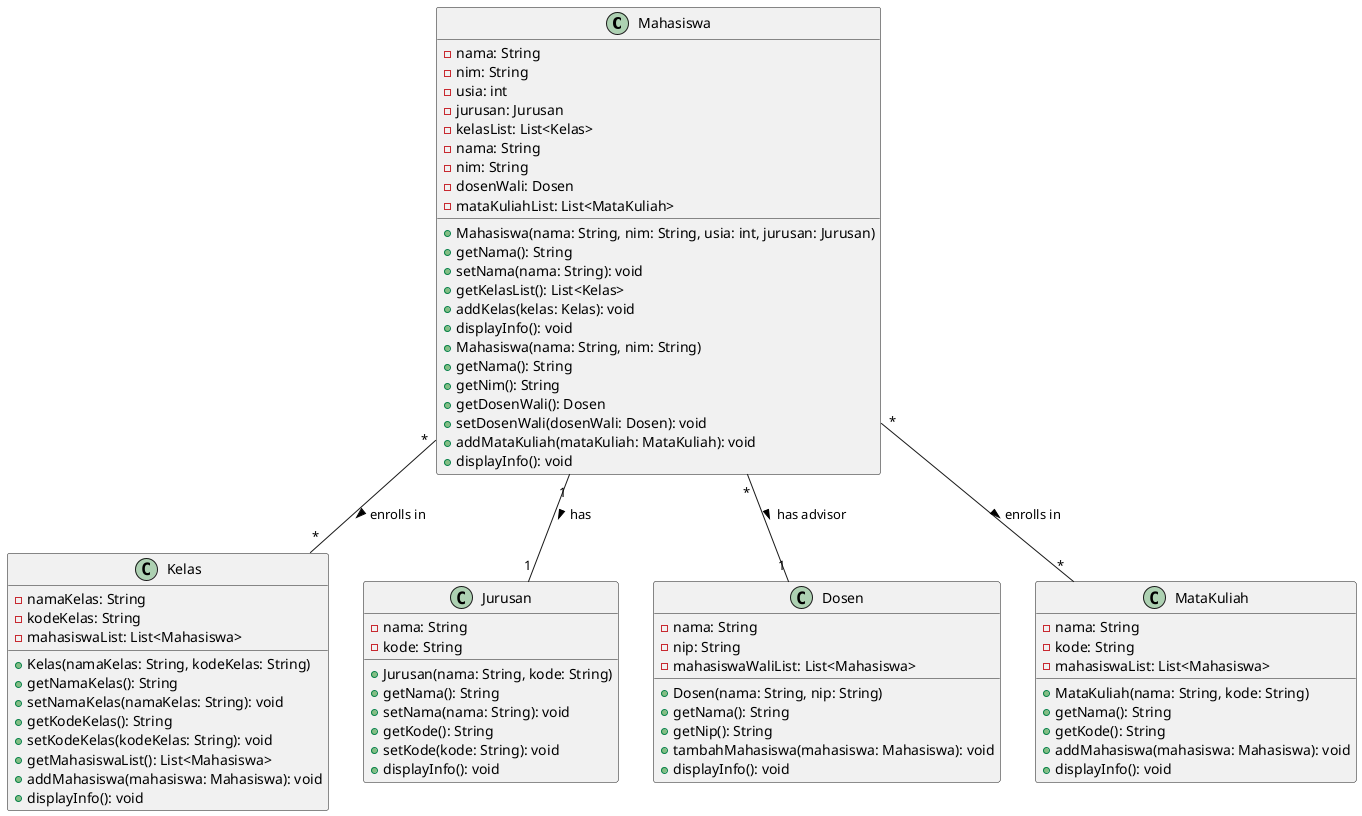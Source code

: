 @startuml

class Mahasiswa {
  -nama: String
  -nim: String
  -usia: int
  -jurusan: Jurusan
  -kelasList: List<Kelas>
  +Mahasiswa(nama: String, nim: String, usia: int, jurusan: Jurusan)
  +getNama(): String
  +setNama(nama: String): void
  +getKelasList(): List<Kelas>
  +addKelas(kelas: Kelas): void
  +displayInfo(): void
}

class Kelas {
  -namaKelas: String
  -kodeKelas: String
  -mahasiswaList: List<Mahasiswa>
  +Kelas(namaKelas: String, kodeKelas: String)
  +getNamaKelas(): String
  +setNamaKelas(namaKelas: String): void
  +getKodeKelas(): String
  +setKodeKelas(kodeKelas: String): void
  +getMahasiswaList(): List<Mahasiswa>
  +addMahasiswa(mahasiswa: Mahasiswa): void
  +displayInfo(): void
}

class Jurusan {
  -nama: String
  -kode: String
  +Jurusan(nama: String, kode: String)
  +getNama(): String
  +setNama(nama: String): void
  +getKode(): String
  +setKode(kode: String): void
  +displayInfo(): void
}

Mahasiswa "*" -- "*" Kelas : enrolls in >
Mahasiswa "1" -- "1" Jurusan : has >

' Diagram 4 - Sistem Akademik Lengkap

class Mahasiswa {
  -nama: String
  -nim: String
  -dosenWali: Dosen
  -mataKuliahList: List<MataKuliah>
  +Mahasiswa(nama: String, nim: String)
  +getNama(): String
  +getNim(): String
  +getDosenWali(): Dosen
  +setDosenWali(dosenWali: Dosen): void
  +addMataKuliah(mataKuliah: MataKuliah): void
  +displayInfo(): void
}

class Dosen {
  -nama: String
  -nip: String
  -mahasiswaWaliList: List<Mahasiswa>
  +Dosen(nama: String, nip: String)
  +getNama(): String
  +getNip(): String
  +tambahMahasiswa(mahasiswa: Mahasiswa): void
  +displayInfo(): void
}

class MataKuliah {
  -nama: String
  -kode: String
  -mahasiswaList: List<Mahasiswa>
  +MataKuliah(nama: String, kode: String)
  +getNama(): String
  +getKode(): String
  +addMahasiswa(mahasiswa: Mahasiswa): void
  +displayInfo(): void
}

Mahasiswa "*" -- "1" Dosen : has advisor >
Mahasiswa "*" -- "*" MataKuliah : enrolls in >

@enduml
